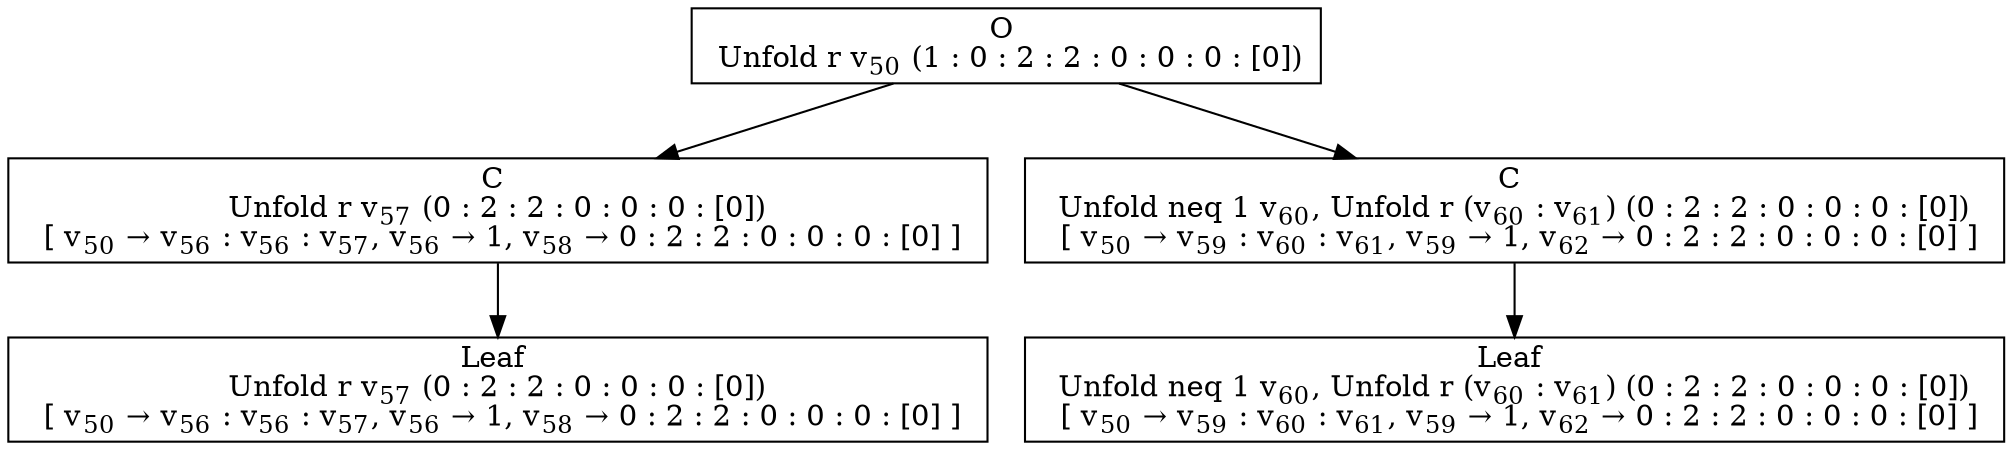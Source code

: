 digraph {
    graph [rankdir=TB
          ,bgcolor=transparent];
    node [shape=box
         ,fillcolor=white
         ,style=filled];
    0 [label=<O <BR/> Unfold r v<SUB>50</SUB> (1 : 0 : 2 : 2 : 0 : 0 : 0 : [0])>];
    1 [label=<C <BR/> Unfold r v<SUB>57</SUB> (0 : 2 : 2 : 0 : 0 : 0 : [0]) <BR/>  [ v<SUB>50</SUB> &rarr; v<SUB>56</SUB> : v<SUB>56</SUB> : v<SUB>57</SUB>, v<SUB>56</SUB> &rarr; 1, v<SUB>58</SUB> &rarr; 0 : 2 : 2 : 0 : 0 : 0 : [0] ] >];
    2 [label=<C <BR/> Unfold neq 1 v<SUB>60</SUB>, Unfold r (v<SUB>60</SUB> : v<SUB>61</SUB>) (0 : 2 : 2 : 0 : 0 : 0 : [0]) <BR/>  [ v<SUB>50</SUB> &rarr; v<SUB>59</SUB> : v<SUB>60</SUB> : v<SUB>61</SUB>, v<SUB>59</SUB> &rarr; 1, v<SUB>62</SUB> &rarr; 0 : 2 : 2 : 0 : 0 : 0 : [0] ] >];
    3 [label=<Leaf <BR/> Unfold r v<SUB>57</SUB> (0 : 2 : 2 : 0 : 0 : 0 : [0]) <BR/>  [ v<SUB>50</SUB> &rarr; v<SUB>56</SUB> : v<SUB>56</SUB> : v<SUB>57</SUB>, v<SUB>56</SUB> &rarr; 1, v<SUB>58</SUB> &rarr; 0 : 2 : 2 : 0 : 0 : 0 : [0] ] >];
    4 [label=<Leaf <BR/> Unfold neq 1 v<SUB>60</SUB>, Unfold r (v<SUB>60</SUB> : v<SUB>61</SUB>) (0 : 2 : 2 : 0 : 0 : 0 : [0]) <BR/>  [ v<SUB>50</SUB> &rarr; v<SUB>59</SUB> : v<SUB>60</SUB> : v<SUB>61</SUB>, v<SUB>59</SUB> &rarr; 1, v<SUB>62</SUB> &rarr; 0 : 2 : 2 : 0 : 0 : 0 : [0] ] >];
    0 -> 1 [label=""];
    0 -> 2 [label=""];
    1 -> 3 [label=""];
    2 -> 4 [label=""];
}